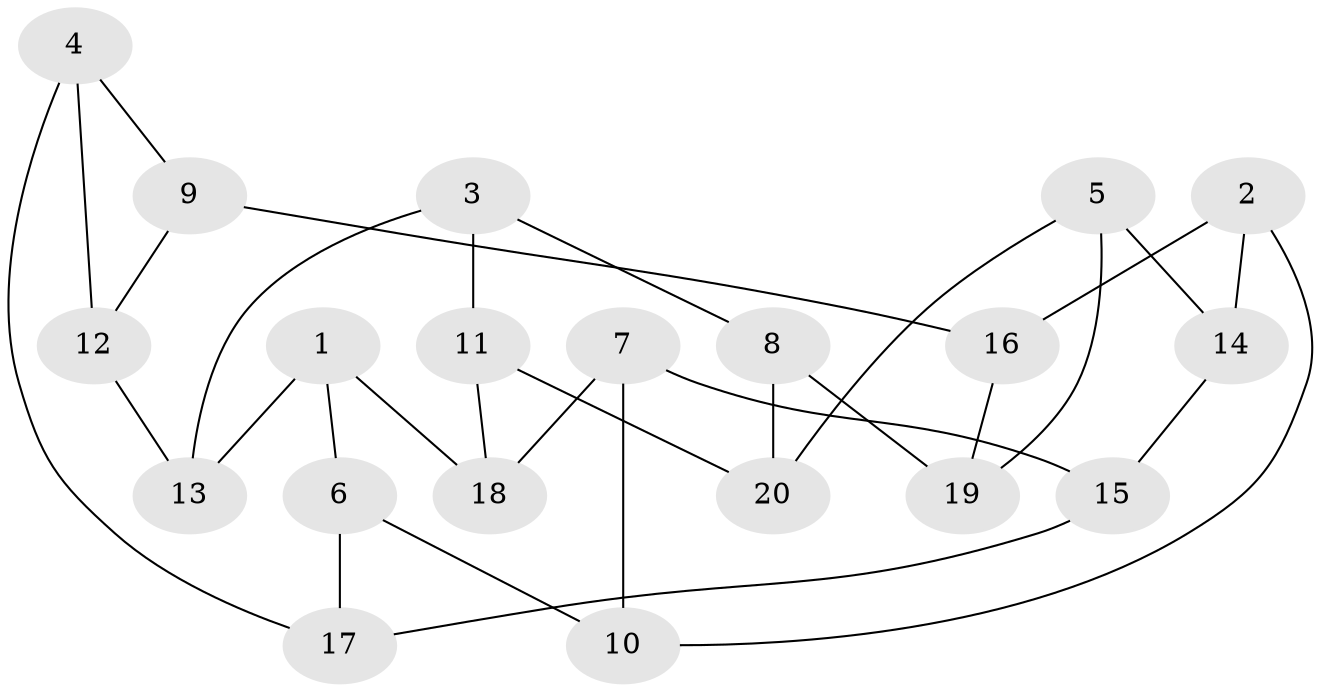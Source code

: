 // Generated by graph-tools (version 1.1) at 2025/46/02/15/25 05:46:28]
// undirected, 20 vertices, 30 edges
graph export_dot {
graph [start="1"]
  node [color=gray90,style=filled];
  1;
  2;
  3;
  4;
  5;
  6;
  7;
  8;
  9;
  10;
  11;
  12;
  13;
  14;
  15;
  16;
  17;
  18;
  19;
  20;
  1 -- 6;
  1 -- 13;
  1 -- 18;
  2 -- 16;
  2 -- 10;
  2 -- 14;
  3 -- 13;
  3 -- 11;
  3 -- 8;
  4 -- 12;
  4 -- 17;
  4 -- 9;
  5 -- 20;
  5 -- 19;
  5 -- 14;
  6 -- 10;
  6 -- 17;
  7 -- 18;
  7 -- 15;
  7 -- 10;
  8 -- 19;
  8 -- 20;
  9 -- 16;
  9 -- 12;
  11 -- 18;
  11 -- 20;
  12 -- 13;
  14 -- 15;
  15 -- 17;
  16 -- 19;
}
